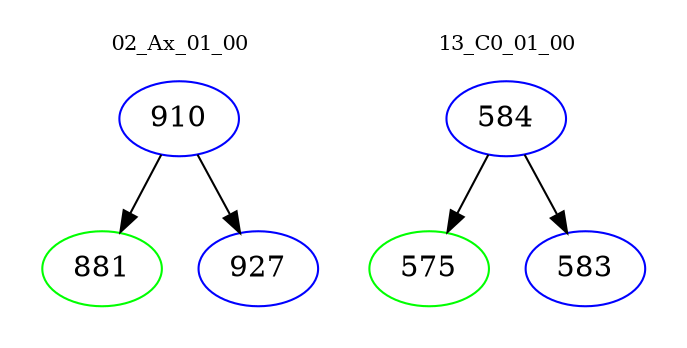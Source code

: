 digraph{
subgraph cluster_0 {
color = white
label = "02_Ax_01_00";
fontsize=10;
T0_910 [label="910", color="blue"]
T0_910 -> T0_881 [color="black"]
T0_881 [label="881", color="green"]
T0_910 -> T0_927 [color="black"]
T0_927 [label="927", color="blue"]
}
subgraph cluster_1 {
color = white
label = "13_C0_01_00";
fontsize=10;
T1_584 [label="584", color="blue"]
T1_584 -> T1_575 [color="black"]
T1_575 [label="575", color="green"]
T1_584 -> T1_583 [color="black"]
T1_583 [label="583", color="blue"]
}
}
